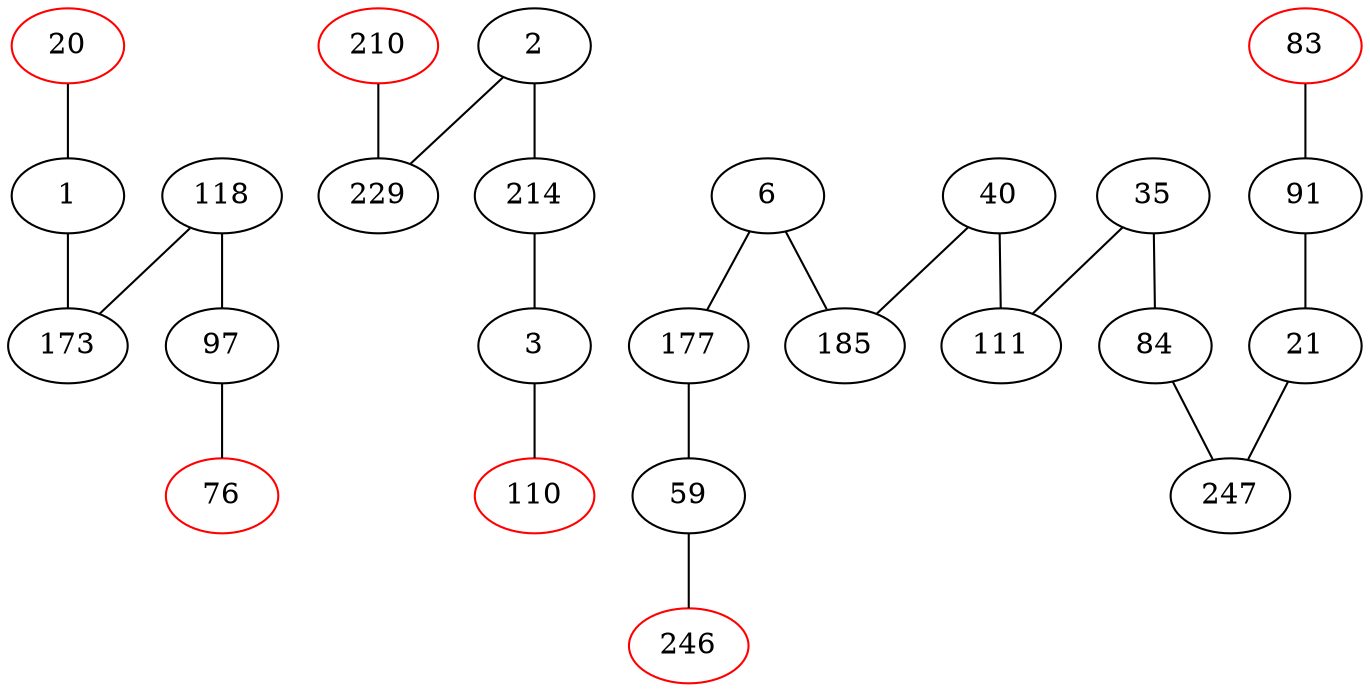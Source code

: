 strict graph G {
1 -- 173;
2 -- 229;
3 -- 110;
6 -- 185;
20 -- 1;
21 -- 247;
35 -- 111;
40 -- 111;
59 -- 246;
83 -- 91;
84 -- 247;
91 -- 21;
97 -- 76;
111 -- 35;
118 -- 97;
173 -- 1;
177 -- 59;
185 -- 6;
214 -- 3;
229 -- 2;
246 -- 59;
247 -- 21;
1 -- 20;
2 -- 214;
3 -- 214;
6 -- 177;
21 -- 91;
35 -- 84;
40 -- 185;
59 -- 177;
76 -- 97;
84 -- 35;
91 -- 83;
97 -- 118;
110 -- 3;
111 -- 40;
118 -- 173;
173 -- 118;
177 -- 6;
185 -- 40;
210 -- 229;
214 -- 2;
229 -- 210;
247 -- 84;
1
2
3
6
20[color=red];
21
35
40
59
76[color=red];
83[color=red];
84
91
97
110[color=red];
111
118
173
177
185
210[color=red];
214
229
246[color=red];
247
}
